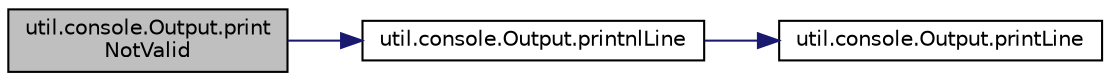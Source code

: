 digraph "util.console.Output.printNotValid"
{
 // LATEX_PDF_SIZE
  edge [fontname="Helvetica",fontsize="10",labelfontname="Helvetica",labelfontsize="10"];
  node [fontname="Helvetica",fontsize="10",shape=record];
  rankdir="LR";
  Node1 [label="util.console.Output.print\lNotValid",height=0.2,width=0.4,color="black", fillcolor="grey75", style="filled", fontcolor="black",tooltip="Stampa la stringa \"input non valido\"."];
  Node1 -> Node2 [color="midnightblue",fontsize="10",style="solid",fontname="Helvetica"];
  Node2 [label="util.console.Output.printnlLine",height=0.2,width=0.4,color="black", fillcolor="white", style="filled",URL="$d6/d42/a00043_a6b1a76d9376eec2fd317f184d9766404.html#a6b1a76d9376eec2fd317f184d9766404",tooltip="Stampa una stringa con lineSeparator() finale."];
  Node2 -> Node3 [color="midnightblue",fontsize="10",style="solid",fontname="Helvetica"];
  Node3 [label="util.console.Output.printLine",height=0.2,width=0.4,color="black", fillcolor="white", style="filled",URL="$d6/d42/a00043_adb03f39db40726eb19d796e37ffee5a8.html#adb03f39db40726eb19d796e37ffee5a8",tooltip="Stampa una stringa senza lineSeparator() finale."];
}
